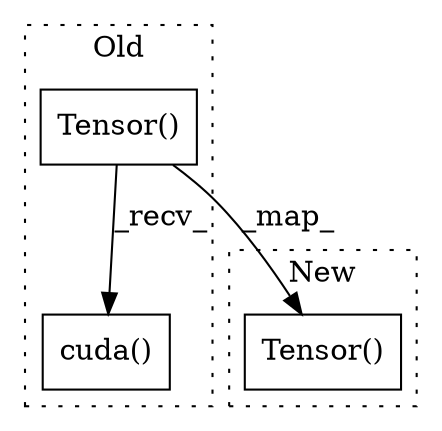 digraph G {
subgraph cluster0 {
1 [label="Tensor()" a="75" s="4471" l="14" shape="box"];
3 [label="cuda()" a="75" s="4471" l="21" shape="box"];
label = "Old";
style="dotted";
}
subgraph cluster1 {
2 [label="Tensor()" a="75" s="4500" l="14" shape="box"];
label = "New";
style="dotted";
}
1 -> 2 [label="_map_"];
1 -> 3 [label="_recv_"];
}